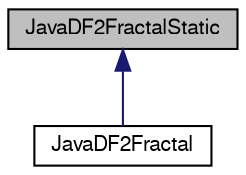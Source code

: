 digraph G
{
  bgcolor="transparent";
  edge [fontname="FreeSans",fontsize=10,labelfontname="FreeSans",labelfontsize=10];
  node [fontname="FreeSans",fontsize=10,shape=record];
  Node1 [label="JavaDF2FractalStatic",height=0.2,width=0.4,color="black", fillcolor="grey75", style="filled" fontcolor="black"];
  Node1 -> Node2 [dir=back,color="midnightblue",fontsize=10,style="solid",fontname="FreeSans"];
  Node2 [label="JavaDF2Fractal",height=0.2,width=0.4,color="black",URL="$class_java_d_f2_fractal.html",tooltip="2次元 FFT による地形作成クラス。"];
}
